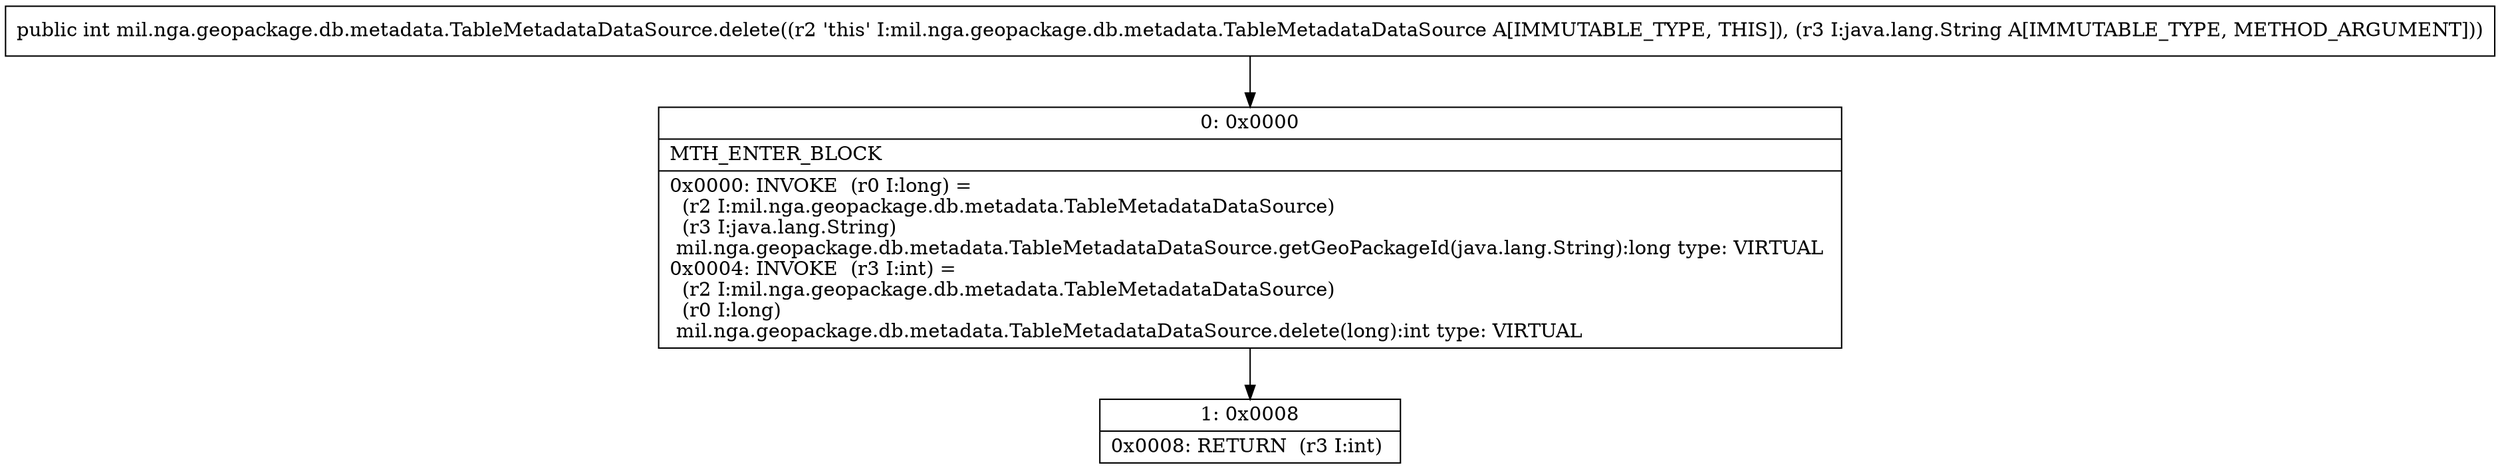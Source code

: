 digraph "CFG formil.nga.geopackage.db.metadata.TableMetadataDataSource.delete(Ljava\/lang\/String;)I" {
Node_0 [shape=record,label="{0\:\ 0x0000|MTH_ENTER_BLOCK\l|0x0000: INVOKE  (r0 I:long) = \l  (r2 I:mil.nga.geopackage.db.metadata.TableMetadataDataSource)\l  (r3 I:java.lang.String)\l mil.nga.geopackage.db.metadata.TableMetadataDataSource.getGeoPackageId(java.lang.String):long type: VIRTUAL \l0x0004: INVOKE  (r3 I:int) = \l  (r2 I:mil.nga.geopackage.db.metadata.TableMetadataDataSource)\l  (r0 I:long)\l mil.nga.geopackage.db.metadata.TableMetadataDataSource.delete(long):int type: VIRTUAL \l}"];
Node_1 [shape=record,label="{1\:\ 0x0008|0x0008: RETURN  (r3 I:int) \l}"];
MethodNode[shape=record,label="{public int mil.nga.geopackage.db.metadata.TableMetadataDataSource.delete((r2 'this' I:mil.nga.geopackage.db.metadata.TableMetadataDataSource A[IMMUTABLE_TYPE, THIS]), (r3 I:java.lang.String A[IMMUTABLE_TYPE, METHOD_ARGUMENT])) }"];
MethodNode -> Node_0;
Node_0 -> Node_1;
}

